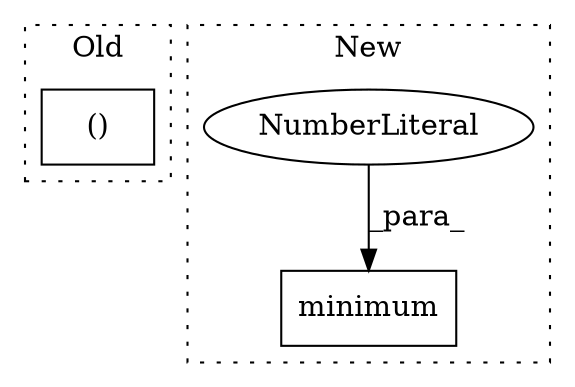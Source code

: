 digraph G {
subgraph cluster0 {
1 [label="()" a="106" s="481" l="33" shape="box"];
label = "Old";
style="dotted";
}
subgraph cluster1 {
2 [label="minimum" a="32" s="1319,1372" l="8,1" shape="box"];
3 [label="NumberLiteral" a="34" s="1327" l="3" shape="ellipse"];
label = "New";
style="dotted";
}
3 -> 2 [label="_para_"];
}